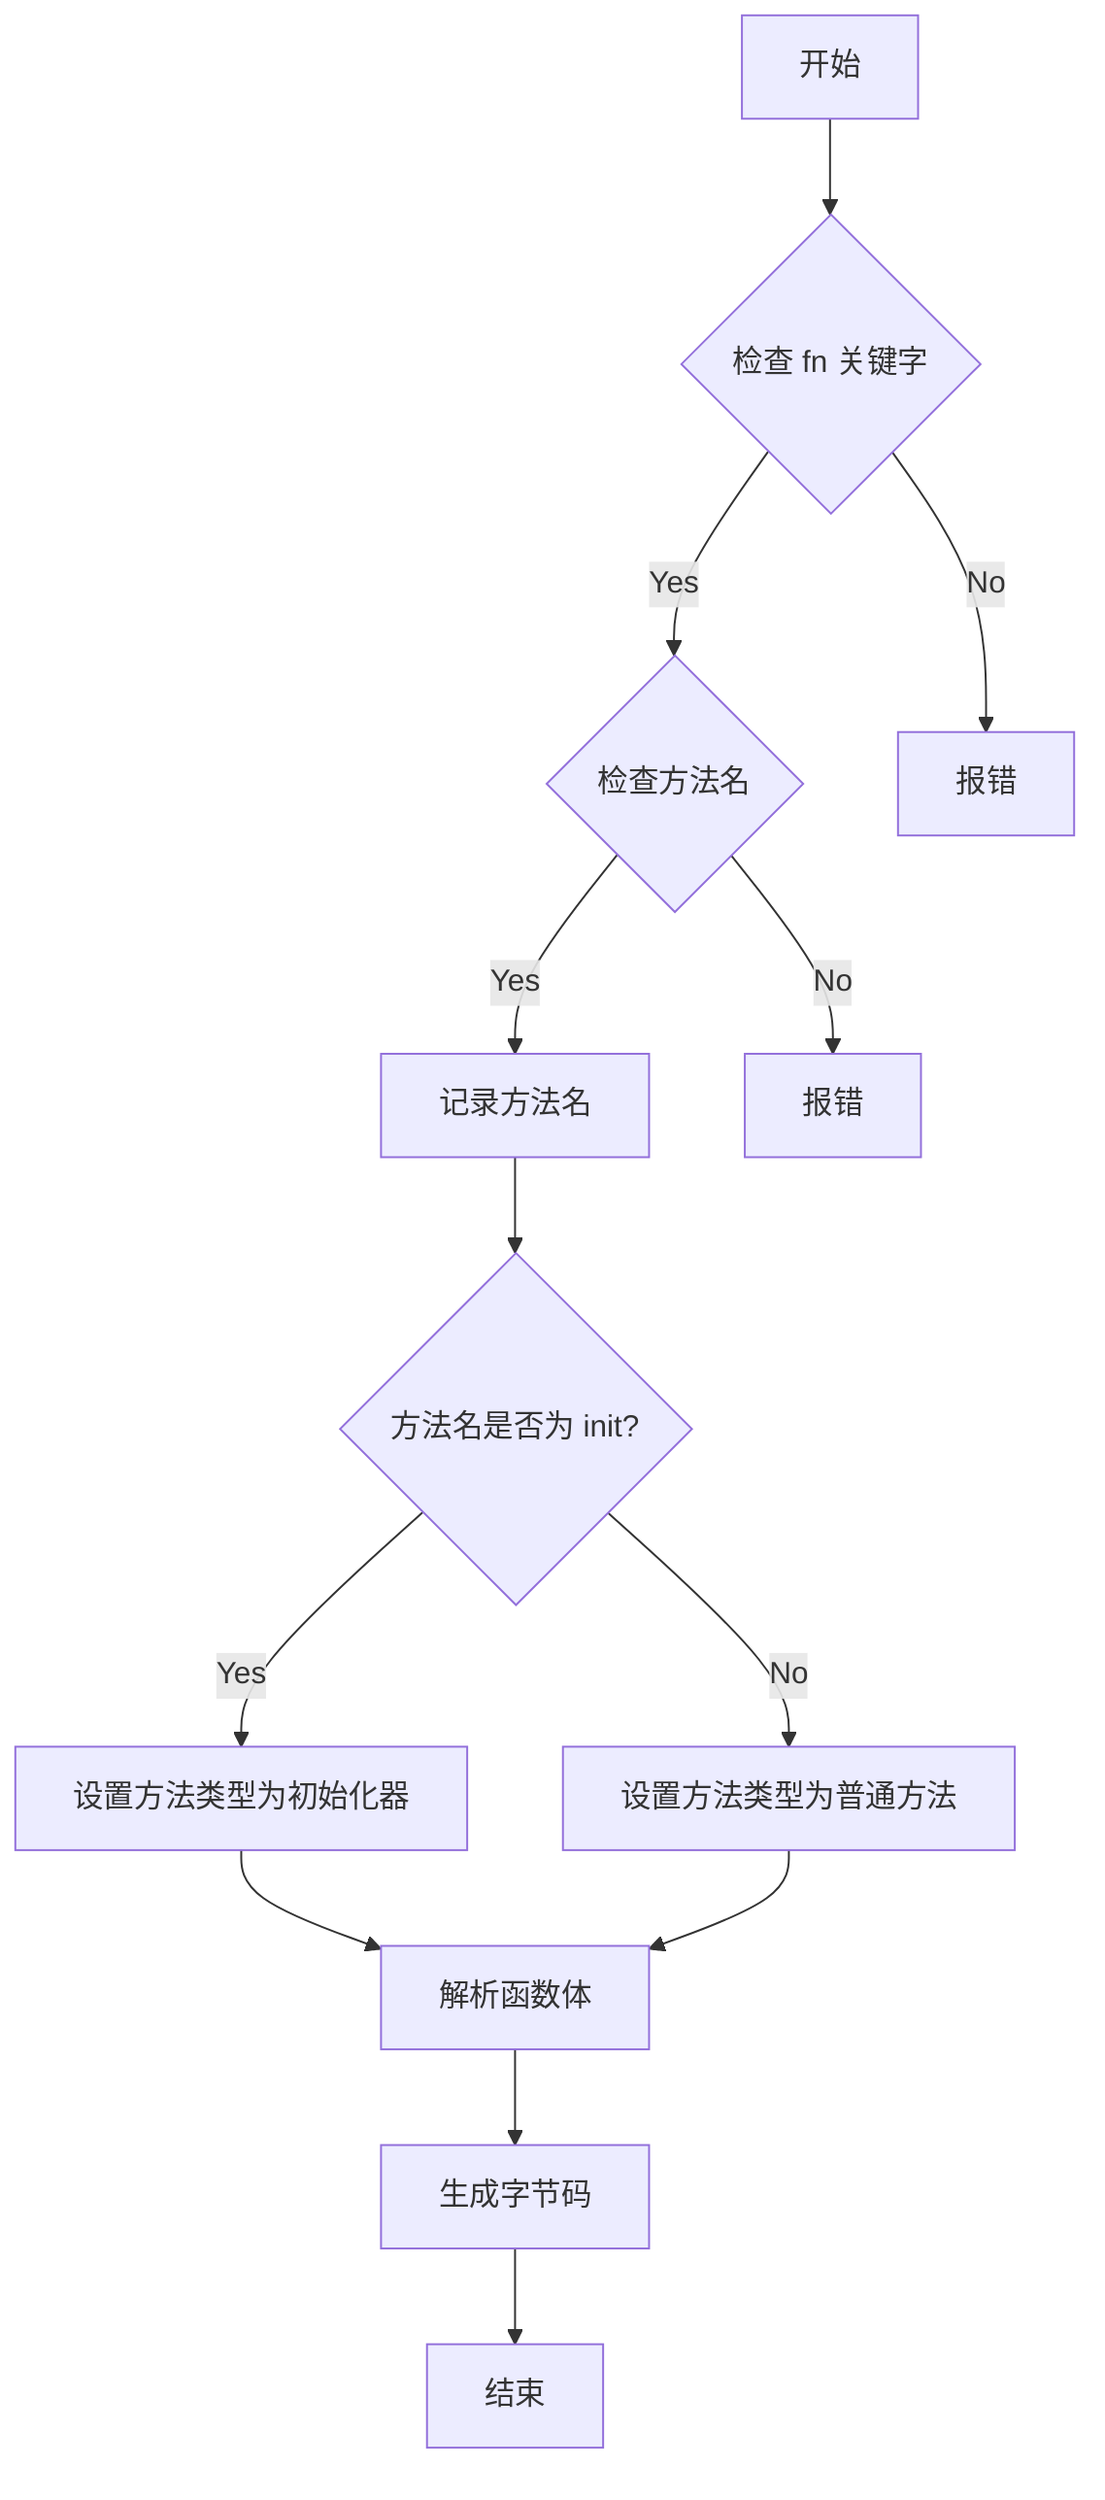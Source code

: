 flowchart TD
    A[开始] --> B{检查 fn 关键字}
    B -->|Yes| C{检查方法名}
    C -->|Yes| D[记录方法名]
    D --> E{方法名是否为 init?}
    E -->|Yes| F[设置方法类型为初始化器]
    E -->|No| G[设置方法类型为普通方法]
    F --> H[解析函数体]
    G --> H
    H --> I[生成字节码]
    I --> J[结束]
    B -->|No| K[报错]
    C -->|No| L[报错]